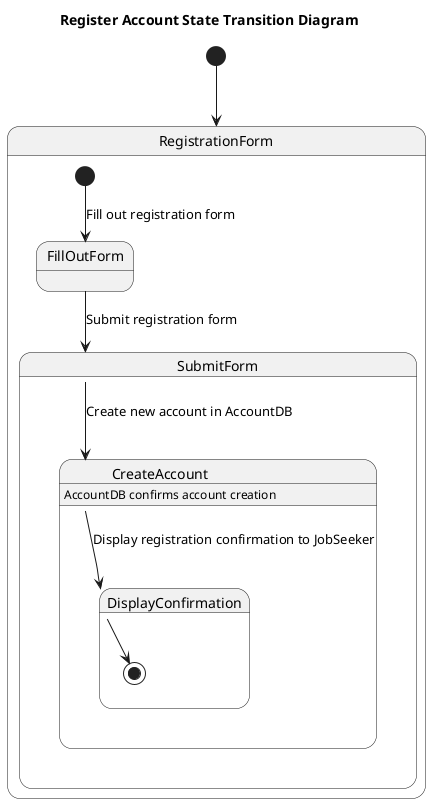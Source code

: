 @startuml Register Account State Transition Diagram
title Register Account State Transition Diagram

[*] --> RegistrationForm

state RegistrationForm {
    [*] --> FillOutForm : Fill out registration form
    FillOutForm --> SubmitForm : Submit registration form
}

state SubmitForm {
    SubmitForm --> CreateAccount : Create new account in AccountDB
}

state CreateAccount {
    CreateAccount : AccountDB confirms account creation
    CreateAccount --> DisplayConfirmation : Display registration confirmation to JobSeeker
}

state DisplayConfirmation {
    DisplayConfirmation --> [*]
}

@enduml
